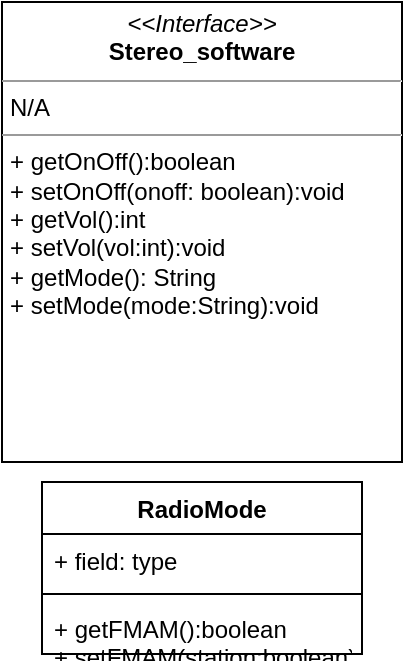 <mxfile version="20.5.3" type="github">
  <diagram id="kRqsOCaYbicmYBVgTPLm" name="Page-1">
    <mxGraphModel dx="385" dy="449" grid="1" gridSize="10" guides="1" tooltips="1" connect="1" arrows="1" fold="1" page="1" pageScale="1" pageWidth="827" pageHeight="1169" math="0" shadow="0">
      <root>
        <mxCell id="0" />
        <mxCell id="1" parent="0" />
        <mxCell id="PxhW3glg8Rv6TpSXncMb-1" value="&lt;p style=&quot;margin:0px;margin-top:4px;text-align:center;&quot;&gt;&lt;i&gt;&amp;lt;&amp;lt;Interface&amp;gt;&amp;gt;&lt;/i&gt;&lt;br&gt;&lt;b&gt;Stereo_software&lt;/b&gt;&lt;/p&gt;&lt;hr size=&quot;1&quot;&gt;&lt;p style=&quot;margin:0px;margin-left:4px;&quot;&gt;N/A&lt;/p&gt;&lt;hr size=&quot;1&quot;&gt;&lt;p style=&quot;margin:0px;margin-left:4px;&quot;&gt;+ getOnOff():boolean&lt;/p&gt;&lt;p style=&quot;margin:0px;margin-left:4px;&quot;&gt;+ setOnOff(onoff: boolean):void&lt;/p&gt;&lt;p style=&quot;margin:0px;margin-left:4px;&quot;&gt;+ getVol():int&lt;/p&gt;&lt;p style=&quot;margin:0px;margin-left:4px;&quot;&gt;+ setVol(vol:int):void&lt;/p&gt;&lt;p style=&quot;margin:0px;margin-left:4px;&quot;&gt;+ getMode(): String&lt;br style=&quot;padding: 0px; margin: 0px;&quot;&gt;+ setMode(mode:String):void&lt;br&gt;&lt;/p&gt;" style="verticalAlign=top;align=left;overflow=fill;fontSize=12;fontFamily=Helvetica;html=1;" parent="1" vertex="1">
          <mxGeometry x="20" y="160" width="200" height="230" as="geometry" />
        </mxCell>
        <mxCell id="4bHquClLG_6svhKLVLeR-1" value="RadioMode" style="swimlane;fontStyle=1;align=center;verticalAlign=top;childLayout=stackLayout;horizontal=1;startSize=26;horizontalStack=0;resizeParent=1;resizeParentMax=0;resizeLast=0;collapsible=1;marginBottom=0;" vertex="1" parent="1">
          <mxGeometry x="40" y="400" width="160" height="86" as="geometry" />
        </mxCell>
        <mxCell id="4bHquClLG_6svhKLVLeR-2" value="+ field: type" style="text;strokeColor=none;fillColor=none;align=left;verticalAlign=top;spacingLeft=4;spacingRight=4;overflow=hidden;rotatable=0;points=[[0,0.5],[1,0.5]];portConstraint=eastwest;" vertex="1" parent="4bHquClLG_6svhKLVLeR-1">
          <mxGeometry y="26" width="160" height="26" as="geometry" />
        </mxCell>
        <mxCell id="4bHquClLG_6svhKLVLeR-3" value="" style="line;strokeWidth=1;fillColor=none;align=left;verticalAlign=middle;spacingTop=-1;spacingLeft=3;spacingRight=3;rotatable=0;labelPosition=right;points=[];portConstraint=eastwest;strokeColor=inherit;" vertex="1" parent="4bHquClLG_6svhKLVLeR-1">
          <mxGeometry y="52" width="160" height="8" as="geometry" />
        </mxCell>
        <mxCell id="4bHquClLG_6svhKLVLeR-4" value="+ getFMAM():boolean&#xa;+ setFMAM(station:boolean):void&#xa;+ getActualStation():float&#xa;+ setActualStation(set:int):void&#xa;+ saveStation():void&#xa;+ loadStation():void&#xa;+ changeSong(set:int):void&#xa;+ listenSong(set:int)" style="text;strokeColor=none;fillColor=none;align=left;verticalAlign=top;spacingLeft=4;spacingRight=4;overflow=hidden;rotatable=0;points=[[0,0.5],[1,0.5]];portConstraint=eastwest;" vertex="1" parent="4bHquClLG_6svhKLVLeR-1">
          <mxGeometry y="60" width="160" height="26" as="geometry" />
        </mxCell>
      </root>
    </mxGraphModel>
  </diagram>
</mxfile>
